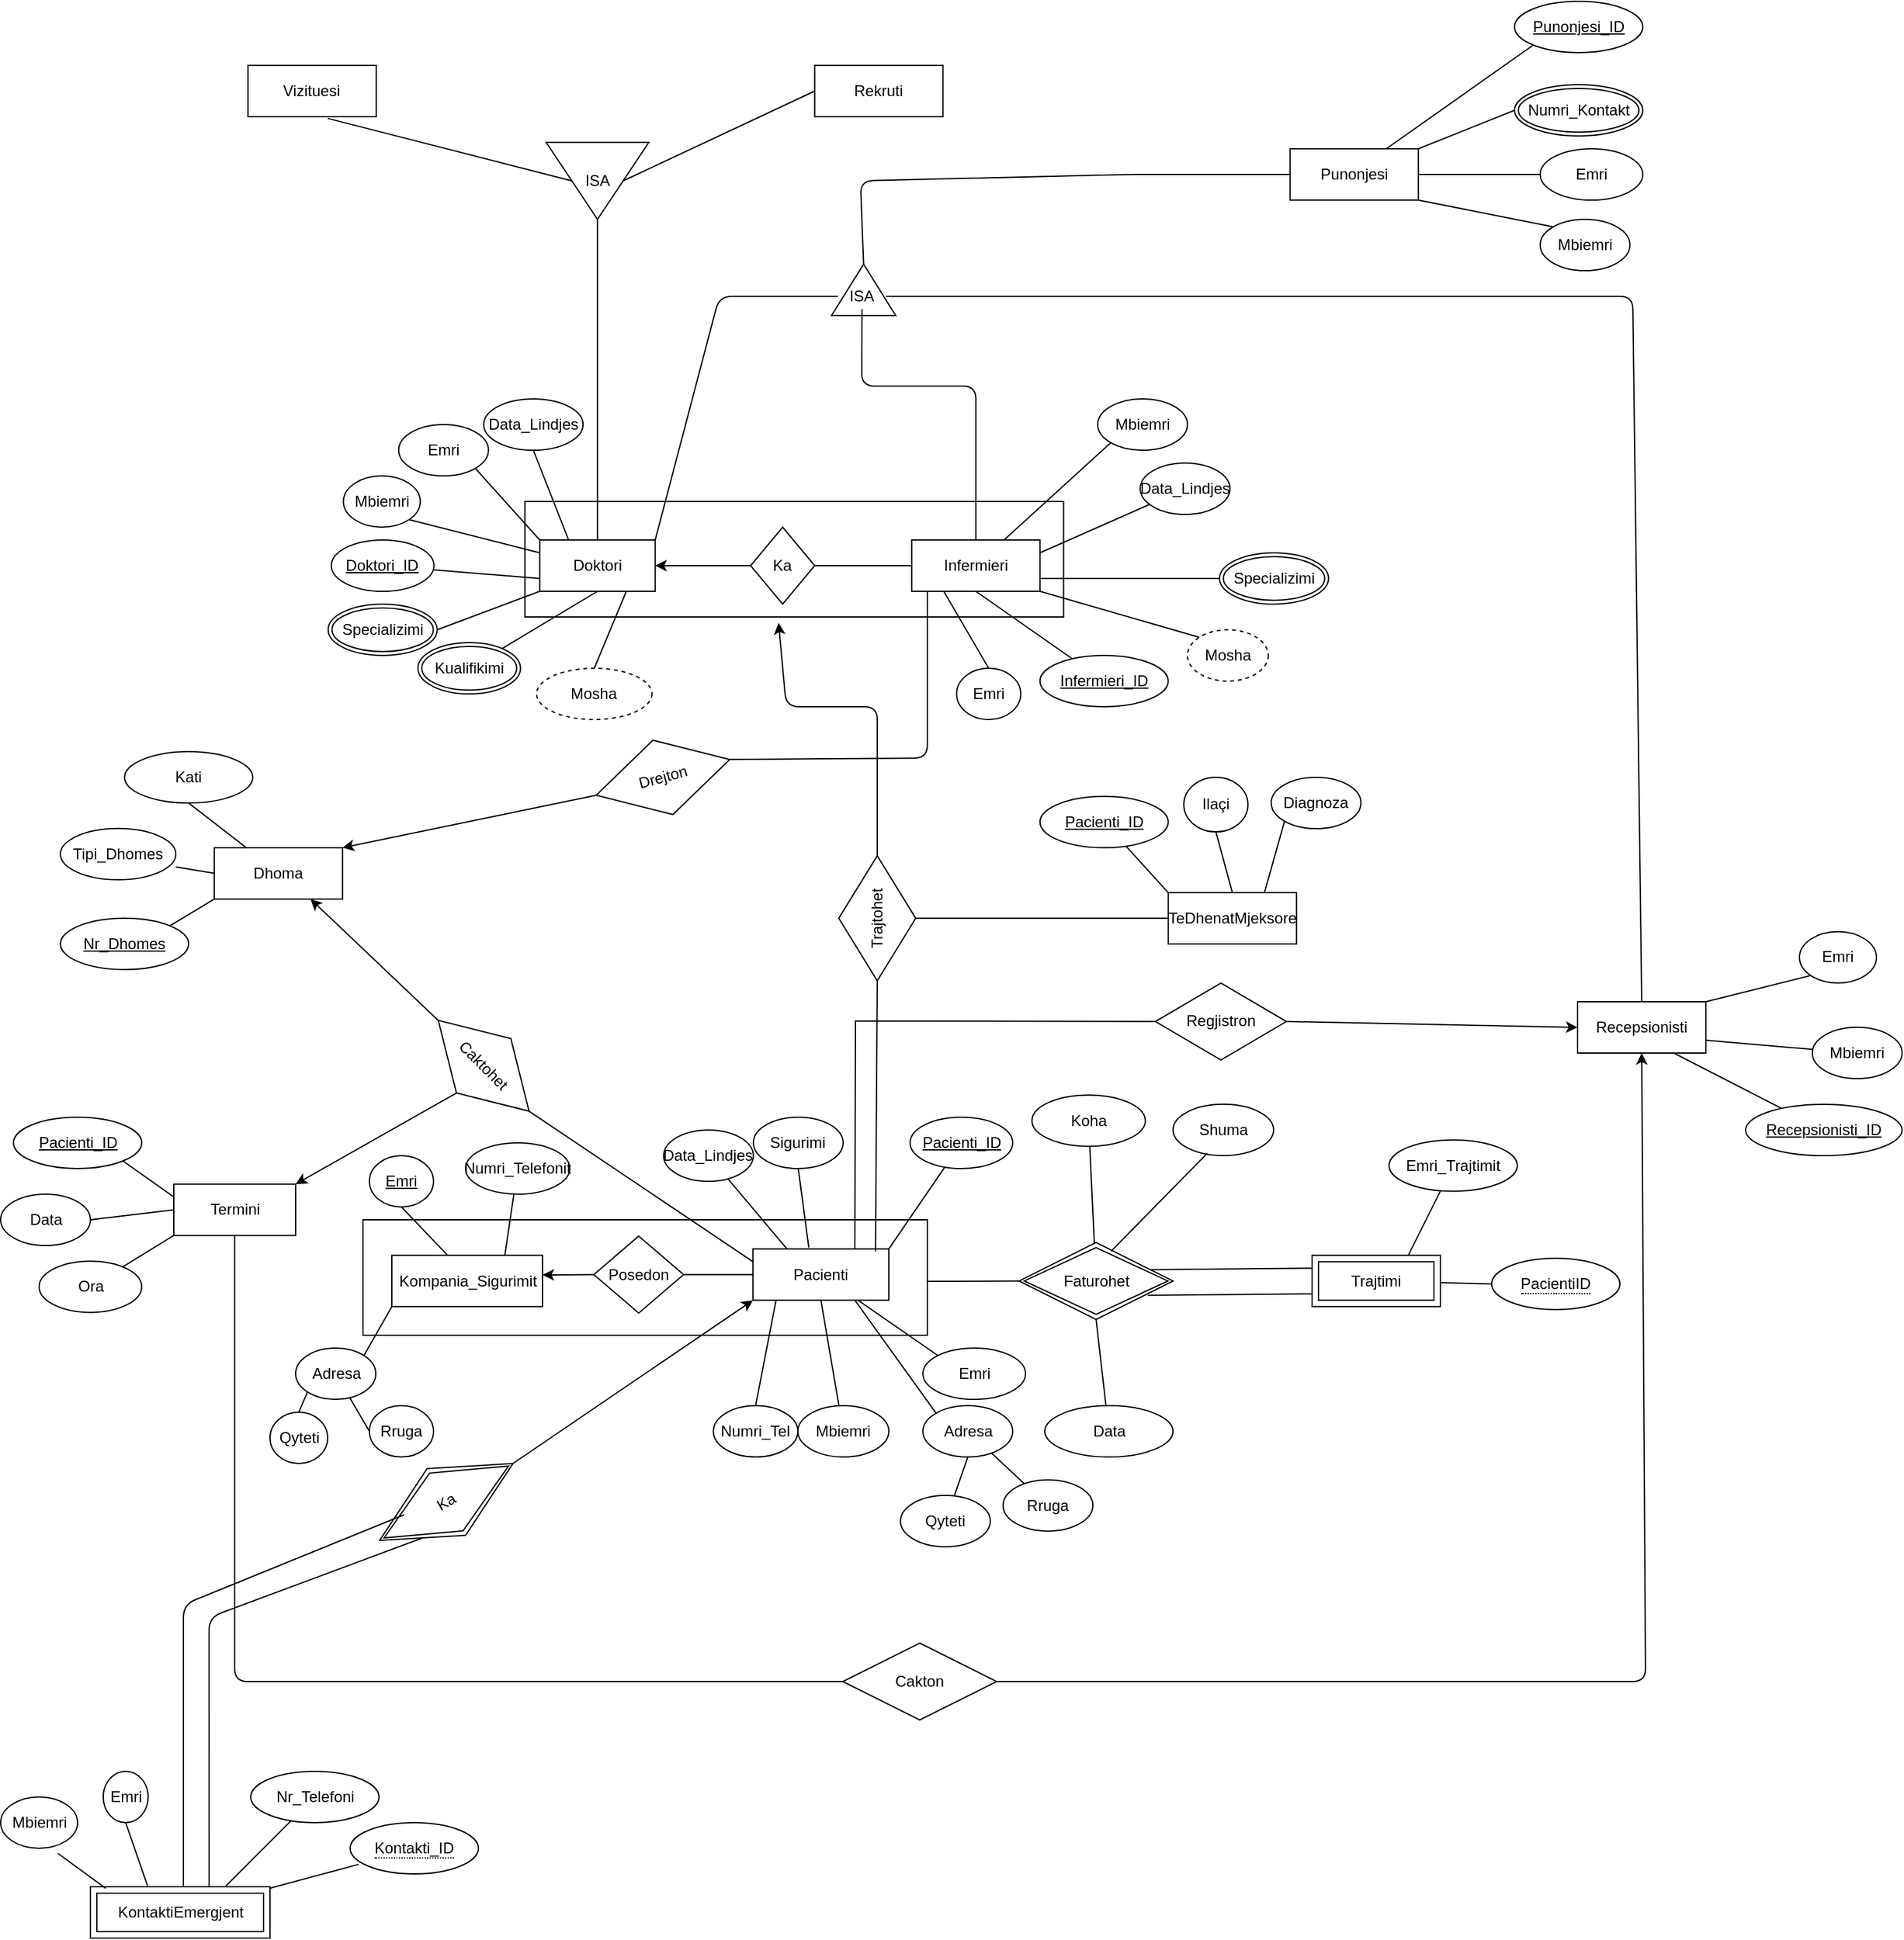 <mxfile version="14.0.1" type="device"><diagram id="C6vGKSh0XrjNadOSTt8g" name="Page-1"><mxGraphModel dx="1577" dy="2027" grid="1" gridSize="10" guides="1" tooltips="1" connect="1" arrows="1" fold="1" page="1" pageScale="1" pageWidth="850" pageHeight="1100" math="0" shadow="0"><root><mxCell id="0"/><mxCell id="1" parent="0"/><mxCell id="NtwcAOApnFyI-SVoBOCx-44" value="" style="rounded=0;whiteSpace=wrap;html=1;" vertex="1" parent="1"><mxGeometry x="426.25" y="-250" width="420" height="90" as="geometry"/></mxCell><mxCell id="NtwcAOApnFyI-SVoBOCx-42" value="" style="rounded=0;whiteSpace=wrap;html=1;" vertex="1" parent="1"><mxGeometry x="300" y="310" width="440" height="90" as="geometry"/></mxCell><mxCell id="ww7WEe5y4dWlVP2JIkjz-1" value="Pacienti" style="whiteSpace=wrap;html=1;align=center;" parent="1" vertex="1"><mxGeometry x="604.09" y="332.71" width="105.91" height="40" as="geometry"/></mxCell><mxCell id="ww7WEe5y4dWlVP2JIkjz-3" value="Emri" style="ellipse;whiteSpace=wrap;html=1;align=center;" parent="1" vertex="1"><mxGeometry x="736.59" y="410" width="80" height="40" as="geometry"/></mxCell><mxCell id="ww7WEe5y4dWlVP2JIkjz-4" value="Mbiemri" style="ellipse;whiteSpace=wrap;html=1;align=center;" parent="1" vertex="1"><mxGeometry x="639.09" y="454.93" width="70.91" height="40" as="geometry"/></mxCell><mxCell id="ww7WEe5y4dWlVP2JIkjz-6" value="Adresa" style="ellipse;whiteSpace=wrap;html=1;align=center;" parent="1" vertex="1"><mxGeometry x="736.59" y="454.93" width="70" height="40" as="geometry"/></mxCell><mxCell id="ww7WEe5y4dWlVP2JIkjz-7" value="Rruga" style="ellipse;whiteSpace=wrap;html=1;align=center;" parent="1" vertex="1"><mxGeometry x="799.09" y="512.71" width="70" height="40" as="geometry"/></mxCell><mxCell id="ww7WEe5y4dWlVP2JIkjz-8" value="Qyteti" style="ellipse;whiteSpace=wrap;html=1;align=center;" parent="1" vertex="1"><mxGeometry x="719.09" y="524.93" width="70" height="40" as="geometry"/></mxCell><mxCell id="ww7WEe5y4dWlVP2JIkjz-9" value="" style="endArrow=none;html=1;entryX=0;entryY=0;entryDx=0;entryDy=0;" parent="1" source="ww7WEe5y4dWlVP2JIkjz-1" target="ww7WEe5y4dWlVP2JIkjz-3" edge="1"><mxGeometry width="50" height="50" relative="1" as="geometry"><mxPoint x="604.09" y="342.71" as="sourcePoint"/><mxPoint x="644.09" y="472.71" as="targetPoint"/></mxGeometry></mxCell><mxCell id="ww7WEe5y4dWlVP2JIkjz-10" value="" style="endArrow=none;html=1;entryX=1;entryY=0;entryDx=0;entryDy=0;" parent="1" source="ww7WEe5y4dWlVP2JIkjz-17" target="ww7WEe5y4dWlVP2JIkjz-1" edge="1"><mxGeometry width="50" height="50" relative="1" as="geometry"><mxPoint x="554.677" y="306.356" as="sourcePoint"/><mxPoint x="544.09" y="362.71" as="targetPoint"/></mxGeometry></mxCell><mxCell id="ww7WEe5y4dWlVP2JIkjz-11" value="" style="endArrow=none;html=1;exitX=0.5;exitY=1;exitDx=0;exitDy=0;" parent="1" source="ww7WEe5y4dWlVP2JIkjz-1" target="ww7WEe5y4dWlVP2JIkjz-4" edge="1"><mxGeometry width="50" height="50" relative="1" as="geometry"><mxPoint x="660.09" y="372.71" as="sourcePoint"/><mxPoint x="714.09" y="302.71" as="targetPoint"/></mxGeometry></mxCell><mxCell id="ww7WEe5y4dWlVP2JIkjz-12" value="" style="endArrow=none;html=1;exitX=0.75;exitY=1;exitDx=0;exitDy=0;entryX=0;entryY=0;entryDx=0;entryDy=0;" parent="1" source="ww7WEe5y4dWlVP2JIkjz-1" target="ww7WEe5y4dWlVP2JIkjz-6" edge="1"><mxGeometry width="50" height="50" relative="1" as="geometry"><mxPoint x="734.09" y="392.71" as="sourcePoint"/><mxPoint x="784.09" y="342.71" as="targetPoint"/></mxGeometry></mxCell><mxCell id="ww7WEe5y4dWlVP2JIkjz-13" value="" style="endArrow=none;html=1;" parent="1" source="ww7WEe5y4dWlVP2JIkjz-6" target="ww7WEe5y4dWlVP2JIkjz-7" edge="1"><mxGeometry width="50" height="50" relative="1" as="geometry"><mxPoint x="809.09" y="301.999" as="sourcePoint"/><mxPoint x="809.09" y="251.999" as="targetPoint"/></mxGeometry></mxCell><mxCell id="ww7WEe5y4dWlVP2JIkjz-14" value="" style="endArrow=none;html=1;exitX=0.5;exitY=1;exitDx=0;exitDy=0;" parent="1" source="ww7WEe5y4dWlVP2JIkjz-6" target="ww7WEe5y4dWlVP2JIkjz-8" edge="1"><mxGeometry width="50" height="50" relative="1" as="geometry"><mxPoint x="814.09" y="452.71" as="sourcePoint"/><mxPoint x="864.09" y="402.71" as="targetPoint"/></mxGeometry></mxCell><mxCell id="ww7WEe5y4dWlVP2JIkjz-15" value="Numri_Tel" style="ellipse;whiteSpace=wrap;html=1;align=center;" parent="1" vertex="1"><mxGeometry x="573.18" y="454.93" width="65.91" height="40" as="geometry"/></mxCell><mxCell id="ww7WEe5y4dWlVP2JIkjz-16" value="" style="endArrow=none;html=1;exitX=0.5;exitY=0;exitDx=0;exitDy=0;" parent="1" source="ww7WEe5y4dWlVP2JIkjz-15" edge="1"><mxGeometry width="50" height="50" relative="1" as="geometry"><mxPoint x="494.09" y="452.71" as="sourcePoint"/><mxPoint x="622" y="373" as="targetPoint"/></mxGeometry></mxCell><mxCell id="ww7WEe5y4dWlVP2JIkjz-17" value="Pacienti_ID" style="ellipse;whiteSpace=wrap;html=1;align=center;fontStyle=4;" parent="1" vertex="1"><mxGeometry x="726.59" y="230" width="80" height="40" as="geometry"/></mxCell><mxCell id="ww7WEe5y4dWlVP2JIkjz-20" value="Sigurimi" style="ellipse;whiteSpace=wrap;html=1;align=center;" parent="1" vertex="1"><mxGeometry x="604.38" y="230.0" width="70" height="40" as="geometry"/></mxCell><mxCell id="ww7WEe5y4dWlVP2JIkjz-21" value="Data_Lindjes" style="ellipse;whiteSpace=wrap;html=1;align=center;" parent="1" vertex="1"><mxGeometry x="534.38" y="240" width="70" height="40" as="geometry"/></mxCell><mxCell id="ww7WEe5y4dWlVP2JIkjz-22" value="" style="endArrow=none;html=1;entryX=0.25;entryY=0;entryDx=0;entryDy=0;" parent="1" source="ww7WEe5y4dWlVP2JIkjz-21" edge="1" target="ww7WEe5y4dWlVP2JIkjz-1"><mxGeometry width="50" height="50" relative="1" as="geometry"><mxPoint x="564.09" y="422.71" as="sourcePoint"/><mxPoint x="604.09" y="372.71" as="targetPoint"/></mxGeometry></mxCell><mxCell id="ww7WEe5y4dWlVP2JIkjz-23" value="" style="endArrow=none;html=1;entryX=0.411;entryY=-0.025;entryDx=0;entryDy=0;exitX=0.5;exitY=1;exitDx=0;exitDy=0;entryPerimeter=0;" parent="1" source="ww7WEe5y4dWlVP2JIkjz-20" target="ww7WEe5y4dWlVP2JIkjz-1" edge="1"><mxGeometry width="50" height="50" relative="1" as="geometry"><mxPoint x="364.09" y="312.71" as="sourcePoint"/><mxPoint x="414.09" y="262.71" as="targetPoint"/></mxGeometry></mxCell><mxCell id="ww7WEe5y4dWlVP2JIkjz-24" value="Doktori" style="whiteSpace=wrap;html=1;align=center;" parent="1" vertex="1"><mxGeometry x="437.84" y="-220" width="90" height="40" as="geometry"/></mxCell><mxCell id="ww7WEe5y4dWlVP2JIkjz-25" value="Emri" style="ellipse;whiteSpace=wrap;html=1;align=center;" parent="1" vertex="1"><mxGeometry x="327.84" y="-310" width="70" height="40" as="geometry"/></mxCell><mxCell id="ww7WEe5y4dWlVP2JIkjz-27" value="Doktori_ID" style="ellipse;whiteSpace=wrap;html=1;align=center;fontStyle=4;" parent="1" vertex="1"><mxGeometry x="275.34" y="-220" width="80" height="40" as="geometry"/></mxCell><mxCell id="ww7WEe5y4dWlVP2JIkjz-28" value="Mbiemri" style="ellipse;whiteSpace=wrap;html=1;align=center;" parent="1" vertex="1"><mxGeometry x="284.72" y="-270" width="60" height="40" as="geometry"/></mxCell><mxCell id="ww7WEe5y4dWlVP2JIkjz-31" value="" style="endArrow=none;html=1;exitX=0;exitY=0.75;exitDx=0;exitDy=0;" parent="1" source="ww7WEe5y4dWlVP2JIkjz-24" target="ww7WEe5y4dWlVP2JIkjz-27" edge="1"><mxGeometry width="50" height="50" relative="1" as="geometry"><mxPoint x="287.84" y="-220" as="sourcePoint"/><mxPoint x="337.84" y="-270" as="targetPoint"/></mxGeometry></mxCell><mxCell id="ww7WEe5y4dWlVP2JIkjz-32" value="" style="endArrow=none;html=1;exitX=0;exitY=0;exitDx=0;exitDy=0;entryX=1;entryY=1;entryDx=0;entryDy=0;" parent="1" source="ww7WEe5y4dWlVP2JIkjz-24" target="ww7WEe5y4dWlVP2JIkjz-25" edge="1"><mxGeometry width="50" height="50" relative="1" as="geometry"><mxPoint x="237.84" y="-190" as="sourcePoint"/><mxPoint x="427.84" y="-310" as="targetPoint"/></mxGeometry></mxCell><mxCell id="ww7WEe5y4dWlVP2JIkjz-33" value="" style="endArrow=none;html=1;exitX=1;exitY=1;exitDx=0;exitDy=0;entryX=0;entryY=0.25;entryDx=0;entryDy=0;" parent="1" source="ww7WEe5y4dWlVP2JIkjz-28" target="ww7WEe5y4dWlVP2JIkjz-24" edge="1"><mxGeometry width="50" height="50" relative="1" as="geometry"><mxPoint x="467.84" y="-120" as="sourcePoint"/><mxPoint x="447.84" y="-210" as="targetPoint"/></mxGeometry></mxCell><mxCell id="ww7WEe5y4dWlVP2JIkjz-34" value="" style="endArrow=none;html=1;exitX=0.75;exitY=1;exitDx=0;exitDy=0;entryX=0.5;entryY=0;entryDx=0;entryDy=0;" parent="1" source="ww7WEe5y4dWlVP2JIkjz-24" target="ww7WEe5y4dWlVP2JIkjz-64" edge="1"><mxGeometry width="50" height="50" relative="1" as="geometry"><mxPoint x="527.84" y="-190" as="sourcePoint"/><mxPoint x="557.84" y="-220" as="targetPoint"/></mxGeometry></mxCell><mxCell id="ww7WEe5y4dWlVP2JIkjz-52" value="Trajtimi" style="shape=ext;margin=3;double=1;whiteSpace=wrap;html=1;align=center;" parent="1" vertex="1"><mxGeometry x="1040" y="337.71" width="100" height="40" as="geometry"/></mxCell><mxCell id="ww7WEe5y4dWlVP2JIkjz-56" value="Emri_Trajtimit" style="ellipse;whiteSpace=wrap;html=1;align=center;" parent="1" vertex="1"><mxGeometry x="1100" y="247.71" width="100" height="40" as="geometry"/></mxCell><mxCell id="ww7WEe5y4dWlVP2JIkjz-57" value="" style="endArrow=none;html=1;rounded=0;exitX=0.75;exitY=0;exitDx=0;exitDy=0;" parent="1" source="ww7WEe5y4dWlVP2JIkjz-52" target="ww7WEe5y4dWlVP2JIkjz-56" edge="1"><mxGeometry relative="1" as="geometry"><mxPoint x="961.81" y="332.22" as="sourcePoint"/><mxPoint x="1121.81" y="332.22" as="targetPoint"/></mxGeometry></mxCell><mxCell id="ww7WEe5y4dWlVP2JIkjz-58" value="Specializimi" style="ellipse;shape=doubleEllipse;margin=3;whiteSpace=wrap;html=1;align=center;" parent="1" vertex="1"><mxGeometry x="272.84" y="-170" width="85" height="40" as="geometry"/></mxCell><mxCell id="ww7WEe5y4dWlVP2JIkjz-59" value="Kualifikimi" style="ellipse;shape=doubleEllipse;margin=3;whiteSpace=wrap;html=1;align=center;" parent="1" vertex="1"><mxGeometry x="342.84" y="-140" width="80" height="40" as="geometry"/></mxCell><mxCell id="ww7WEe5y4dWlVP2JIkjz-60" value="" style="endArrow=none;html=1;entryX=0;entryY=1;entryDx=0;entryDy=0;exitX=1;exitY=0.5;exitDx=0;exitDy=0;" parent="1" source="ww7WEe5y4dWlVP2JIkjz-58" target="ww7WEe5y4dWlVP2JIkjz-24" edge="1"><mxGeometry width="50" height="50" relative="1" as="geometry"><mxPoint x="337.84" y="-186" as="sourcePoint"/><mxPoint x="447.84" y="-190" as="targetPoint"/></mxGeometry></mxCell><mxCell id="ww7WEe5y4dWlVP2JIkjz-62" value="" style="endArrow=none;html=1;entryX=0.5;entryY=1;entryDx=0;entryDy=0;" parent="1" source="ww7WEe5y4dWlVP2JIkjz-59" target="ww7WEe5y4dWlVP2JIkjz-24" edge="1"><mxGeometry width="50" height="50" relative="1" as="geometry"><mxPoint x="545.34" y="180" as="sourcePoint"/><mxPoint x="595.34" y="130" as="targetPoint"/></mxGeometry></mxCell><mxCell id="ww7WEe5y4dWlVP2JIkjz-63" value="Termini" style="whiteSpace=wrap;html=1;align=center;" parent="1" vertex="1"><mxGeometry x="152.5" y="282.22" width="95" height="40" as="geometry"/></mxCell><mxCell id="ww7WEe5y4dWlVP2JIkjz-64" value="Mosha" style="ellipse;whiteSpace=wrap;html=1;align=center;dashed=1;" parent="1" vertex="1"><mxGeometry x="435.34" y="-120" width="90" height="40" as="geometry"/></mxCell><mxCell id="ww7WEe5y4dWlVP2JIkjz-65" value="Data_Lindjes" style="ellipse;whiteSpace=wrap;html=1;align=center;" parent="1" vertex="1"><mxGeometry x="394.09" y="-330" width="77.5" height="40" as="geometry"/></mxCell><mxCell id="ww7WEe5y4dWlVP2JIkjz-66" value="" style="endArrow=none;html=1;entryX=0.5;entryY=1;entryDx=0;entryDy=0;exitX=0.25;exitY=0;exitDx=0;exitDy=0;" parent="1" source="ww7WEe5y4dWlVP2JIkjz-24" target="ww7WEe5y4dWlVP2JIkjz-65" edge="1"><mxGeometry width="50" height="50" relative="1" as="geometry"><mxPoint x="357.84" y="-30" as="sourcePoint"/><mxPoint x="407.84" y="-80" as="targetPoint"/></mxGeometry></mxCell><mxCell id="ww7WEe5y4dWlVP2JIkjz-70" value="Data" style="ellipse;whiteSpace=wrap;html=1;align=center;" parent="1" vertex="1"><mxGeometry x="17.5" y="290" width="70" height="40" as="geometry"/></mxCell><mxCell id="ww7WEe5y4dWlVP2JIkjz-71" value="Ora" style="ellipse;whiteSpace=wrap;html=1;align=center;" parent="1" vertex="1"><mxGeometry x="47.5" y="342.22" width="80" height="40" as="geometry"/></mxCell><mxCell id="ww7WEe5y4dWlVP2JIkjz-73" value="" style="endArrow=none;html=1;exitX=0;exitY=1;exitDx=0;exitDy=0;" parent="1" source="ww7WEe5y4dWlVP2JIkjz-63" target="ww7WEe5y4dWlVP2JIkjz-71" edge="1"><mxGeometry width="50" height="50" relative="1" as="geometry"><mxPoint x="147.5" y="317.22" as="sourcePoint"/><mxPoint x="572.5" y="422.22" as="targetPoint"/></mxGeometry></mxCell><mxCell id="ww7WEe5y4dWlVP2JIkjz-76" value="" style="endArrow=none;html=1;entryX=1;entryY=0.5;entryDx=0;entryDy=0;exitX=0;exitY=0.5;exitDx=0;exitDy=0;" parent="1" source="ww7WEe5y4dWlVP2JIkjz-63" target="ww7WEe5y4dWlVP2JIkjz-70" edge="1"><mxGeometry width="50" height="50" relative="1" as="geometry"><mxPoint x="162.5" y="322.22" as="sourcePoint"/><mxPoint x="572.5" y="422.22" as="targetPoint"/></mxGeometry></mxCell><mxCell id="ww7WEe5y4dWlVP2JIkjz-78" value="Kompania_Sigurimit" style="whiteSpace=wrap;html=1;align=center;" parent="1" vertex="1"><mxGeometry x="322.5" y="337.71" width="117.5" height="40" as="geometry"/></mxCell><mxCell id="ww7WEe5y4dWlVP2JIkjz-80" value="Adresa" style="ellipse;whiteSpace=wrap;html=1;align=center;direction=south;" parent="1" vertex="1"><mxGeometry x="247.5" y="410" width="62.5" height="40" as="geometry"/></mxCell><mxCell id="ww7WEe5y4dWlVP2JIkjz-81" value="Numri_Telefonit" style="ellipse;whiteSpace=wrap;html=1;align=center;" parent="1" vertex="1"><mxGeometry x="380" y="250" width="81.25" height="40" as="geometry"/></mxCell><mxCell id="ww7WEe5y4dWlVP2JIkjz-82" value="Emri" style="ellipse;whiteSpace=wrap;html=1;align=center;fontStyle=4;" parent="1" vertex="1"><mxGeometry x="305" y="260" width="50" height="40" as="geometry"/></mxCell><mxCell id="ww7WEe5y4dWlVP2JIkjz-83" value="Rruga" style="ellipse;whiteSpace=wrap;html=1;align=center;" parent="1" vertex="1"><mxGeometry x="305" y="454.93" width="50" height="40" as="geometry"/></mxCell><mxCell id="ww7WEe5y4dWlVP2JIkjz-85" value="" style="endArrow=none;html=1;entryX=0.75;entryY=0;entryDx=0;entryDy=0;" parent="1" source="ww7WEe5y4dWlVP2JIkjz-81" target="ww7WEe5y4dWlVP2JIkjz-78" edge="1"><mxGeometry width="50" height="50" relative="1" as="geometry"><mxPoint x="380" y="-110" as="sourcePoint"/><mxPoint x="430" y="-160" as="targetPoint"/></mxGeometry></mxCell><mxCell id="ww7WEe5y4dWlVP2JIkjz-86" value="" style="endArrow=none;html=1;entryX=0;entryY=0.5;entryDx=0;entryDy=0;" parent="1" source="ww7WEe5y4dWlVP2JIkjz-80" target="ww7WEe5y4dWlVP2JIkjz-83" edge="1"><mxGeometry width="50" height="50" relative="1" as="geometry"><mxPoint x="413.75" y="445.08" as="sourcePoint"/><mxPoint x="463.75" y="395.08" as="targetPoint"/></mxGeometry></mxCell><mxCell id="ww7WEe5y4dWlVP2JIkjz-87" value="Qyteti" style="ellipse;whiteSpace=wrap;html=1;align=center;" parent="1" vertex="1"><mxGeometry x="227.5" y="460" width="45" height="40" as="geometry"/></mxCell><mxCell id="ww7WEe5y4dWlVP2JIkjz-88" value="" style="endArrow=none;html=1;exitX=0.5;exitY=0;exitDx=0;exitDy=0;entryX=1;entryY=1;entryDx=0;entryDy=0;" parent="1" source="ww7WEe5y4dWlVP2JIkjz-87" edge="1" target="ww7WEe5y4dWlVP2JIkjz-80"><mxGeometry width="50" height="50" relative="1" as="geometry"><mxPoint x="413.75" y="445.08" as="sourcePoint"/><mxPoint x="263.75" y="285.08" as="targetPoint"/></mxGeometry></mxCell><mxCell id="ww7WEe5y4dWlVP2JIkjz-89" value="" style="endArrow=none;html=1;exitX=0.37;exitY=0;exitDx=0;exitDy=0;exitPerimeter=0;entryX=0.5;entryY=1;entryDx=0;entryDy=0;" parent="1" source="ww7WEe5y4dWlVP2JIkjz-78" target="ww7WEe5y4dWlVP2JIkjz-82" edge="1"><mxGeometry width="50" height="50" relative="1" as="geometry"><mxPoint x="660" as="sourcePoint"/><mxPoint x="710" y="-50" as="targetPoint"/></mxGeometry></mxCell><mxCell id="ww7WEe5y4dWlVP2JIkjz-90" value="" style="endArrow=none;html=1;exitX=0;exitY=1;exitDx=0;exitDy=0;entryX=0;entryY=0;entryDx=0;entryDy=0;" parent="1" source="ww7WEe5y4dWlVP2JIkjz-78" target="ww7WEe5y4dWlVP2JIkjz-80" edge="1"><mxGeometry width="50" height="50" relative="1" as="geometry"><mxPoint x="660" as="sourcePoint"/><mxPoint x="710" y="-50" as="targetPoint"/><Array as="points"/></mxGeometry></mxCell><mxCell id="ww7WEe5y4dWlVP2JIkjz-92" value="KontaktiEmergjent" style="shape=ext;margin=3;double=1;whiteSpace=wrap;html=1;align=center;" parent="1" vertex="1"><mxGeometry x="87.5" y="830" width="140" height="40" as="geometry"/></mxCell><mxCell id="ww7WEe5y4dWlVP2JIkjz-93" value="Punonjesi" style="whiteSpace=wrap;html=1;align=center;" parent="1" vertex="1"><mxGeometry x="1022.84" y="-525" width="100" height="40" as="geometry"/></mxCell><mxCell id="ww7WEe5y4dWlVP2JIkjz-94" value="" style="triangle;whiteSpace=wrap;html=1;rotation=-90;" parent="1" vertex="1"><mxGeometry x="670.34" y="-440" width="40" height="50" as="geometry"/></mxCell><mxCell id="ww7WEe5y4dWlVP2JIkjz-95" value="Infermieri" style="whiteSpace=wrap;html=1;align=center;" parent="1" vertex="1"><mxGeometry x="727.84" y="-220" width="100" height="40" as="geometry"/></mxCell><mxCell id="ww7WEe5y4dWlVP2JIkjz-96" value="" style="endArrow=none;html=1;entryX=0;entryY=0.5;entryDx=0;entryDy=0;exitX=1;exitY=0.5;exitDx=0;exitDy=0;" parent="1" source="ww7WEe5y4dWlVP2JIkjz-94" target="ww7WEe5y4dWlVP2JIkjz-93" edge="1"><mxGeometry width="50" height="50" relative="1" as="geometry"><mxPoint x="962.84" y="-460" as="sourcePoint"/><mxPoint x="1012.84" y="-510" as="targetPoint"/><Array as="points"><mxPoint x="687.84" y="-500"/><mxPoint x="897.84" y="-505"/></Array></mxGeometry></mxCell><mxCell id="ww7WEe5y4dWlVP2JIkjz-99" value="Punonjesi_ID" style="ellipse;whiteSpace=wrap;html=1;align=center;fontStyle=4;" parent="1" vertex="1"><mxGeometry x="1197.84" y="-640" width="100" height="40" as="geometry"/></mxCell><mxCell id="ww7WEe5y4dWlVP2JIkjz-101" value="Emri" style="ellipse;whiteSpace=wrap;html=1;align=center;" parent="1" vertex="1"><mxGeometry x="1217.84" y="-525" width="80" height="40" as="geometry"/></mxCell><mxCell id="ww7WEe5y4dWlVP2JIkjz-102" value="Mbiemri" style="ellipse;whiteSpace=wrap;html=1;align=center;" parent="1" vertex="1"><mxGeometry x="1217.84" y="-470" width="70" height="40" as="geometry"/></mxCell><mxCell id="ww7WEe5y4dWlVP2JIkjz-103" value="Recepsionisti" style="whiteSpace=wrap;html=1;align=center;" parent="1" vertex="1"><mxGeometry x="1247" y="140" width="100" height="40" as="geometry"/></mxCell><mxCell id="ww7WEe5y4dWlVP2JIkjz-105" value="Numri_Kontakt" style="ellipse;shape=doubleEllipse;margin=3;whiteSpace=wrap;html=1;align=center;" parent="1" vertex="1"><mxGeometry x="1197.84" y="-575" width="100" height="40" as="geometry"/></mxCell><mxCell id="ww7WEe5y4dWlVP2JIkjz-106" value="" style="endArrow=none;html=1;entryX=1;entryY=0;entryDx=0;entryDy=0;exitX=0;exitY=0.5;exitDx=0;exitDy=0;" parent="1" source="ww7WEe5y4dWlVP2JIkjz-105" target="ww7WEe5y4dWlVP2JIkjz-93" edge="1"><mxGeometry width="50" height="50" relative="1" as="geometry"><mxPoint x="1022.84" y="-510" as="sourcePoint"/><mxPoint x="1072.84" y="-560" as="targetPoint"/></mxGeometry></mxCell><mxCell id="ww7WEe5y4dWlVP2JIkjz-107" value="" style="endArrow=none;html=1;entryX=1;entryY=0.5;entryDx=0;entryDy=0;" parent="1" source="ww7WEe5y4dWlVP2JIkjz-101" target="ww7WEe5y4dWlVP2JIkjz-93" edge="1"><mxGeometry width="50" height="50" relative="1" as="geometry"><mxPoint x="402.84" y="-350" as="sourcePoint"/><mxPoint x="452.84" y="-400" as="targetPoint"/></mxGeometry></mxCell><mxCell id="ww7WEe5y4dWlVP2JIkjz-108" value="" style="endArrow=none;html=1;entryX=1;entryY=1;entryDx=0;entryDy=0;exitX=0;exitY=0;exitDx=0;exitDy=0;" parent="1" source="ww7WEe5y4dWlVP2JIkjz-102" target="ww7WEe5y4dWlVP2JIkjz-93" edge="1"><mxGeometry width="50" height="50" relative="1" as="geometry"><mxPoint x="412.84" y="-350" as="sourcePoint"/><mxPoint x="462.84" y="-400" as="targetPoint"/></mxGeometry></mxCell><mxCell id="ww7WEe5y4dWlVP2JIkjz-109" value="" style="endArrow=none;html=1;entryX=0.75;entryY=0;entryDx=0;entryDy=0;exitX=0;exitY=1;exitDx=0;exitDy=0;" parent="1" source="ww7WEe5y4dWlVP2JIkjz-99" target="ww7WEe5y4dWlVP2JIkjz-93" edge="1"><mxGeometry width="50" height="50" relative="1" as="geometry"><mxPoint x="412.84" y="-350" as="sourcePoint"/><mxPoint x="462.84" y="-400" as="targetPoint"/></mxGeometry></mxCell><mxCell id="ww7WEe5y4dWlVP2JIkjz-111" value="Dhoma" style="whiteSpace=wrap;html=1;align=center;" parent="1" vertex="1"><mxGeometry x="184.09" y="19.93" width="100" height="40" as="geometry"/></mxCell><mxCell id="ww7WEe5y4dWlVP2JIkjz-112" value="Tipi_Dhomes" style="ellipse;whiteSpace=wrap;html=1;align=center;" parent="1" vertex="1"><mxGeometry x="64.09" y="4.93" width="90" height="40" as="geometry"/></mxCell><mxCell id="ww7WEe5y4dWlVP2JIkjz-113" value="Nr_Dhomes" style="ellipse;whiteSpace=wrap;html=1;align=center;fontStyle=4;" parent="1" vertex="1"><mxGeometry x="64.09" y="74.93" width="100" height="40" as="geometry"/></mxCell><mxCell id="ww7WEe5y4dWlVP2JIkjz-114" value="" style="endArrow=none;html=1;entryX=0;entryY=0.5;entryDx=0;entryDy=0;" parent="1" target="ww7WEe5y4dWlVP2JIkjz-111" edge="1"><mxGeometry width="50" height="50" relative="1" as="geometry"><mxPoint x="154.09" y="34.93" as="sourcePoint"/><mxPoint x="184.09" y="25.06" as="targetPoint"/></mxGeometry></mxCell><mxCell id="ww7WEe5y4dWlVP2JIkjz-115" value="" style="endArrow=none;html=1;exitX=0;exitY=1;exitDx=0;exitDy=0;entryX=1;entryY=0;entryDx=0;entryDy=0;" parent="1" source="ww7WEe5y4dWlVP2JIkjz-111" target="ww7WEe5y4dWlVP2JIkjz-113" edge="1"><mxGeometry width="50" height="50" relative="1" as="geometry"><mxPoint x="604.09" y="234.93" as="sourcePoint"/><mxPoint x="654.09" y="184.93" as="targetPoint"/></mxGeometry></mxCell><mxCell id="ww7WEe5y4dWlVP2JIkjz-116" value="TeDhenatMjeksore" style="whiteSpace=wrap;html=1;align=center;" parent="1" vertex="1"><mxGeometry x="927.84" y="54.93" width="100" height="40" as="geometry"/></mxCell><mxCell id="ww7WEe5y4dWlVP2JIkjz-117" value="Kati" style="ellipse;whiteSpace=wrap;html=1;align=center;" parent="1" vertex="1"><mxGeometry x="114.09" y="-54.94" width="100" height="40" as="geometry"/></mxCell><mxCell id="ww7WEe5y4dWlVP2JIkjz-118" value="" style="endArrow=none;html=1;exitX=0.25;exitY=0;exitDx=0;exitDy=0;entryX=0.5;entryY=1;entryDx=0;entryDy=0;" parent="1" source="ww7WEe5y4dWlVP2JIkjz-111" target="ww7WEe5y4dWlVP2JIkjz-117" edge="1"><mxGeometry width="50" height="50" relative="1" as="geometry"><mxPoint x="654.09" y="15.06" as="sourcePoint"/><mxPoint x="278.413" y="-15.069" as="targetPoint"/></mxGeometry></mxCell><mxCell id="ww7WEe5y4dWlVP2JIkjz-119" value="Diagnoza" style="ellipse;whiteSpace=wrap;html=1;align=center;" parent="1" vertex="1"><mxGeometry x="1008.12" y="-35" width="70" height="40" as="geometry"/></mxCell><mxCell id="lKjcghju_XKqIUQH38bV-1" value="Ilaçi" style="ellipse;whiteSpace=wrap;html=1;align=center;" parent="1" vertex="1"><mxGeometry x="940" y="-35" width="50" height="42.56" as="geometry"/></mxCell><mxCell id="lKjcghju_XKqIUQH38bV-4" value="" style="endArrow=none;html=1;entryX=0;entryY=0.5;entryDx=0;entryDy=0;exitX=0.5;exitY=1;exitDx=0;exitDy=0;" parent="1" source="mm0b9uH9tSTQVIOmKZ5z-71" target="ww7WEe5y4dWlVP2JIkjz-116" edge="1"><mxGeometry width="50" height="50" relative="1" as="geometry"><mxPoint x="894.753" y="-128.094" as="sourcePoint"/><mxPoint x="809.14" y="12.56" as="targetPoint"/></mxGeometry></mxCell><mxCell id="mm0b9uH9tSTQVIOmKZ5z-1" value="Recepsionisti_ID" style="ellipse;whiteSpace=wrap;html=1;align=center;fontStyle=4;" parent="1" vertex="1"><mxGeometry x="1378" y="220" width="122" height="40" as="geometry"/></mxCell><mxCell id="mm0b9uH9tSTQVIOmKZ5z-2" value="Emri" style="ellipse;whiteSpace=wrap;html=1;align=center;" parent="1" vertex="1"><mxGeometry x="1420" y="85.41" width="60" height="40" as="geometry"/></mxCell><mxCell id="mm0b9uH9tSTQVIOmKZ5z-3" value="Mbiemri" style="ellipse;whiteSpace=wrap;html=1;align=center;" parent="1" vertex="1"><mxGeometry x="1430" y="159.93" width="70" height="40" as="geometry"/></mxCell><mxCell id="mm0b9uH9tSTQVIOmKZ5z-6" value="Data_Lindjes" style="ellipse;whiteSpace=wrap;html=1;align=center;" parent="1" vertex="1"><mxGeometry x="905.97" y="-280" width="70" height="40" as="geometry"/></mxCell><mxCell id="mm0b9uH9tSTQVIOmKZ5z-7" value="Emri" style="ellipse;whiteSpace=wrap;html=1;align=center;" parent="1" vertex="1"><mxGeometry x="762.84" y="-120" width="50" height="40" as="geometry"/></mxCell><mxCell id="mm0b9uH9tSTQVIOmKZ5z-8" value="Mbiemri" style="ellipse;whiteSpace=wrap;html=1;align=center;" parent="1" vertex="1"><mxGeometry x="872.84" y="-330" width="70" height="40" as="geometry"/></mxCell><mxCell id="mm0b9uH9tSTQVIOmKZ5z-9" value="Specializimi" style="ellipse;shape=doubleEllipse;margin=3;whiteSpace=wrap;html=1;align=center;" parent="1" vertex="1"><mxGeometry x="967.84" y="-210" width="85" height="40" as="geometry"/></mxCell><mxCell id="mm0b9uH9tSTQVIOmKZ5z-10" value="Infermieri_ID" style="ellipse;whiteSpace=wrap;html=1;align=center;fontStyle=4;" parent="1" vertex="1"><mxGeometry x="827.84" y="-130" width="100" height="40" as="geometry"/></mxCell><mxCell id="mm0b9uH9tSTQVIOmKZ5z-11" value="" style="endArrow=none;html=1;entryX=0.75;entryY=1;entryDx=0;entryDy=0;" parent="1" source="mm0b9uH9tSTQVIOmKZ5z-1" target="ww7WEe5y4dWlVP2JIkjz-103" edge="1"><mxGeometry width="50" height="50" relative="1" as="geometry"><mxPoint x="1196.5" y="236" as="sourcePoint"/><mxPoint x="979.5" y="280" as="targetPoint"/></mxGeometry></mxCell><mxCell id="mm0b9uH9tSTQVIOmKZ5z-12" value="" style="endArrow=none;html=1;entryX=1;entryY=0.75;entryDx=0;entryDy=0;" parent="1" source="mm0b9uH9tSTQVIOmKZ5z-3" target="ww7WEe5y4dWlVP2JIkjz-103" edge="1"><mxGeometry width="50" height="50" relative="1" as="geometry"><mxPoint x="1059.5" y="300" as="sourcePoint"/><mxPoint x="1109.5" y="250" as="targetPoint"/></mxGeometry></mxCell><mxCell id="mm0b9uH9tSTQVIOmKZ5z-13" value="" style="endArrow=none;html=1;entryX=1;entryY=0;entryDx=0;entryDy=0;exitX=0;exitY=1;exitDx=0;exitDy=0;" parent="1" source="mm0b9uH9tSTQVIOmKZ5z-2" target="ww7WEe5y4dWlVP2JIkjz-103" edge="1"><mxGeometry width="50" height="50" relative="1" as="geometry"><mxPoint x="1420" y="190" as="sourcePoint"/><mxPoint x="1109.5" y="250" as="targetPoint"/></mxGeometry></mxCell><mxCell id="mm0b9uH9tSTQVIOmKZ5z-15" value="" style="endArrow=none;html=1;entryX=0.5;entryY=0;entryDx=0;entryDy=0;exitX=0.25;exitY=1;exitDx=0;exitDy=0;" parent="1" source="ww7WEe5y4dWlVP2JIkjz-95" target="mm0b9uH9tSTQVIOmKZ5z-7" edge="1"><mxGeometry width="50" height="50" relative="1" as="geometry"><mxPoint x="457.84" y="-280" as="sourcePoint"/><mxPoint x="507.84" y="-330" as="targetPoint"/></mxGeometry></mxCell><mxCell id="mm0b9uH9tSTQVIOmKZ5z-16" value="" style="endArrow=none;html=1;exitX=1;exitY=0.75;exitDx=0;exitDy=0;entryX=0;entryY=0.5;entryDx=0;entryDy=0;" parent="1" source="ww7WEe5y4dWlVP2JIkjz-95" target="mm0b9uH9tSTQVIOmKZ5z-9" edge="1"><mxGeometry width="50" height="50" relative="1" as="geometry"><mxPoint x="457.84" y="-280" as="sourcePoint"/><mxPoint x="758.84" y="-110" as="targetPoint"/></mxGeometry></mxCell><mxCell id="mm0b9uH9tSTQVIOmKZ5z-17" value="" style="endArrow=none;html=1;entryX=0;entryY=1;entryDx=0;entryDy=0;" parent="1" source="ww7WEe5y4dWlVP2JIkjz-95" target="mm0b9uH9tSTQVIOmKZ5z-8" edge="1"><mxGeometry width="50" height="50" relative="1" as="geometry"><mxPoint x="457.84" y="-250" as="sourcePoint"/><mxPoint x="707.84" y="-290" as="targetPoint"/></mxGeometry></mxCell><mxCell id="mm0b9uH9tSTQVIOmKZ5z-18" value="" style="endArrow=none;html=1;exitX=1;exitY=0.25;exitDx=0;exitDy=0;" parent="1" source="ww7WEe5y4dWlVP2JIkjz-95" target="mm0b9uH9tSTQVIOmKZ5z-6" edge="1"><mxGeometry width="50" height="50" relative="1" as="geometry"><mxPoint x="457.84" y="-250" as="sourcePoint"/><mxPoint x="507.84" y="-300" as="targetPoint"/></mxGeometry></mxCell><mxCell id="mm0b9uH9tSTQVIOmKZ5z-19" value="" style="endArrow=none;html=1;entryX=0.5;entryY=1;entryDx=0;entryDy=0;" parent="1" source="mm0b9uH9tSTQVIOmKZ5z-10" target="ww7WEe5y4dWlVP2JIkjz-95" edge="1"><mxGeometry width="50" height="50" relative="1" as="geometry"><mxPoint x="282.84" y="-80" as="sourcePoint"/><mxPoint x="332.84" y="-130" as="targetPoint"/></mxGeometry></mxCell><mxCell id="mm0b9uH9tSTQVIOmKZ5z-20" value="" style="triangle;whiteSpace=wrap;html=1;rotation=90;" parent="1" vertex="1"><mxGeometry x="452.84" y="-540" width="60" height="80" as="geometry"/></mxCell><mxCell id="mm0b9uH9tSTQVIOmKZ5z-21" value="ISA" style="text;html=1;strokeColor=none;fillColor=none;align=center;verticalAlign=middle;whiteSpace=wrap;rounded=0;" parent="1" vertex="1"><mxGeometry x="462.84" y="-510" width="40" height="20" as="geometry"/></mxCell><mxCell id="mm0b9uH9tSTQVIOmKZ5z-22" value="" style="endArrow=none;html=1;entryX=1;entryY=0.5;entryDx=0;entryDy=0;exitX=0.5;exitY=0;exitDx=0;exitDy=0;" parent="1" source="ww7WEe5y4dWlVP2JIkjz-24" target="mm0b9uH9tSTQVIOmKZ5z-20" edge="1"><mxGeometry width="50" height="50" relative="1" as="geometry"><mxPoint x="727.84" y="220" as="sourcePoint"/><mxPoint x="777.84" y="170" as="targetPoint"/></mxGeometry></mxCell><mxCell id="mm0b9uH9tSTQVIOmKZ5z-23" value="" style="endArrow=none;html=1;entryX=0.5;entryY=1;entryDx=0;entryDy=0;exitX=0.622;exitY=1.033;exitDx=0;exitDy=0;exitPerimeter=0;" parent="1" target="mm0b9uH9tSTQVIOmKZ5z-20" edge="1" source="mm0b9uH9tSTQVIOmKZ5z-28"><mxGeometry width="50" height="50" relative="1" as="geometry"><mxPoint x="432.84" y="-610" as="sourcePoint"/><mxPoint x="72.84" y="-200" as="targetPoint"/></mxGeometry></mxCell><mxCell id="mm0b9uH9tSTQVIOmKZ5z-25" value="" style="endArrow=none;html=1;exitX=0;exitY=0.5;exitDx=0;exitDy=0;entryX=0.5;entryY=0;entryDx=0;entryDy=0;" parent="1" source="mm0b9uH9tSTQVIOmKZ5z-27" edge="1" target="mm0b9uH9tSTQVIOmKZ5z-20"><mxGeometry width="50" height="50" relative="1" as="geometry"><mxPoint x="642.84" y="-550" as="sourcePoint"/><mxPoint x="508.84" y="-479" as="targetPoint"/></mxGeometry></mxCell><mxCell id="mm0b9uH9tSTQVIOmKZ5z-27" value="Rekruti" style="whiteSpace=wrap;html=1;align=center;" parent="1" vertex="1"><mxGeometry x="652.22" y="-590" width="100" height="40" as="geometry"/></mxCell><mxCell id="mm0b9uH9tSTQVIOmKZ5z-28" value="Vizituesi" style="whiteSpace=wrap;html=1;align=center;" parent="1" vertex="1"><mxGeometry x="210.34" y="-590" width="100" height="40" as="geometry"/></mxCell><mxCell id="mm0b9uH9tSTQVIOmKZ5z-32" value="&lt;span style=&quot;border-bottom: 1px dotted&quot;&gt;PacientiID&lt;/span&gt;" style="ellipse;whiteSpace=wrap;html=1;align=center;" parent="1" vertex="1"><mxGeometry x="1180" y="340" width="100" height="40" as="geometry"/></mxCell><mxCell id="mm0b9uH9tSTQVIOmKZ5z-33" value="" style="endArrow=none;html=1;entryX=0;entryY=0.5;entryDx=0;entryDy=0;" parent="1" source="ww7WEe5y4dWlVP2JIkjz-52" target="mm0b9uH9tSTQVIOmKZ5z-32" edge="1"><mxGeometry width="50" height="50" relative="1" as="geometry"><mxPoint x="831.81" y="562.22" as="sourcePoint"/><mxPoint x="881.81" y="512.22" as="targetPoint"/></mxGeometry></mxCell><mxCell id="mm0b9uH9tSTQVIOmKZ5z-39" value="Caktohet" style="shape=rhombus;perimeter=rhombusPerimeter;whiteSpace=wrap;html=1;align=center;rotation=45;" parent="1" vertex="1"><mxGeometry x="344.09" y="159.93" width="100" height="60" as="geometry"/></mxCell><mxCell id="mm0b9uH9tSTQVIOmKZ5z-71" value="Trajtohet" style="shape=rhombus;perimeter=rhombusPerimeter;whiteSpace=wrap;html=1;align=center;rotation=-90;" parent="1" vertex="1"><mxGeometry x="652.22" y="44.93" width="97.5" height="60" as="geometry"/></mxCell><mxCell id="mm0b9uH9tSTQVIOmKZ5z-73" value="" style="endArrow=classic;html=1;exitX=1;exitY=0.5;exitDx=0;exitDy=0;entryX=0.471;entryY=1.052;entryDx=0;entryDy=0;entryPerimeter=0;" parent="1" source="mm0b9uH9tSTQVIOmKZ5z-71" target="NtwcAOApnFyI-SVoBOCx-44" edge="1"><mxGeometry width="50" height="50" relative="1" as="geometry"><mxPoint x="740.67" y="22.63" as="sourcePoint"/><mxPoint x="704" y="-160" as="targetPoint"/><Array as="points"><mxPoint x="701" y="-90"/><mxPoint x="630" y="-90"/></Array></mxGeometry></mxCell><mxCell id="mm0b9uH9tSTQVIOmKZ5z-82" value="Posedon" style="shape=rhombus;perimeter=rhombusPerimeter;whiteSpace=wrap;html=1;align=center;rotation=0;" parent="1" vertex="1"><mxGeometry x="480" y="322.71" width="70" height="60" as="geometry"/></mxCell><mxCell id="mm0b9uH9tSTQVIOmKZ5z-85" value="" style="endArrow=classic;html=1;exitX=0;exitY=0.5;exitDx=0;exitDy=0;" parent="1" source="mm0b9uH9tSTQVIOmKZ5z-82" edge="1"><mxGeometry width="50" height="50" relative="1" as="geometry"><mxPoint x="860" y="320" as="sourcePoint"/><mxPoint x="440" y="353" as="targetPoint"/></mxGeometry></mxCell><mxCell id="mm0b9uH9tSTQVIOmKZ5z-90" value="" style="endArrow=classic;html=1;exitX=0;exitY=0.5;exitDx=0;exitDy=0;entryX=0.75;entryY=1;entryDx=0;entryDy=0;" parent="1" source="mm0b9uH9tSTQVIOmKZ5z-39" target="ww7WEe5y4dWlVP2JIkjz-111" edge="1"><mxGeometry width="50" height="50" relative="1" as="geometry"><mxPoint x="764.09" y="144.93" as="sourcePoint"/><mxPoint x="814.09" y="94.93" as="targetPoint"/></mxGeometry></mxCell><mxCell id="mm0b9uH9tSTQVIOmKZ5z-93" value="Cakton" style="shape=rhombus;perimeter=rhombusPerimeter;whiteSpace=wrap;html=1;align=center;" parent="1" vertex="1"><mxGeometry x="674.09" y="640" width="120" height="60" as="geometry"/></mxCell><mxCell id="mm0b9uH9tSTQVIOmKZ5z-98" value="Pacienti_ID" style="ellipse;whiteSpace=wrap;html=1;align=center;fontStyle=4;" parent="1" vertex="1"><mxGeometry x="27.5" y="230.0" width="100" height="40" as="geometry"/></mxCell><mxCell id="mm0b9uH9tSTQVIOmKZ5z-99" value="" style="endArrow=none;html=1;exitX=0;exitY=0.25;exitDx=0;exitDy=0;entryX=1;entryY=1;entryDx=0;entryDy=0;" parent="1" source="ww7WEe5y4dWlVP2JIkjz-63" target="mm0b9uH9tSTQVIOmKZ5z-98" edge="1"><mxGeometry width="50" height="50" relative="1" as="geometry"><mxPoint x="707.5" y="202.22" as="sourcePoint"/><mxPoint x="757.5" y="152.22" as="targetPoint"/></mxGeometry></mxCell><mxCell id="mm0b9uH9tSTQVIOmKZ5z-101" value="Ka" style="shape=rhombus;perimeter=rhombusPerimeter;whiteSpace=wrap;html=1;align=center;rotation=0;" parent="1" vertex="1"><mxGeometry x="602.22" y="-230" width="50" height="60" as="geometry"/></mxCell><mxCell id="mm0b9uH9tSTQVIOmKZ5z-104" value="" style="endArrow=classic;html=1;exitX=0;exitY=0.5;exitDx=0;exitDy=0;entryX=1;entryY=0.5;entryDx=0;entryDy=0;" parent="1" source="mm0b9uH9tSTQVIOmKZ5z-101" target="ww7WEe5y4dWlVP2JIkjz-24" edge="1"><mxGeometry width="50" height="50" relative="1" as="geometry"><mxPoint x="607.84" y="220" as="sourcePoint"/><mxPoint x="657.84" y="170" as="targetPoint"/></mxGeometry></mxCell><mxCell id="mm0b9uH9tSTQVIOmKZ5z-105" value="" style="endArrow=none;html=1;exitX=0;exitY=0.5;exitDx=0;exitDy=0;entryX=1;entryY=0.5;entryDx=0;entryDy=0;" parent="1" source="ww7WEe5y4dWlVP2JIkjz-95" target="mm0b9uH9tSTQVIOmKZ5z-101" edge="1"><mxGeometry width="50" height="50" relative="1" as="geometry"><mxPoint x="462.84" y="-105" as="sourcePoint"/><mxPoint x="512.84" y="-155" as="targetPoint"/></mxGeometry></mxCell><mxCell id="mm0b9uH9tSTQVIOmKZ5z-107" value="Pacienti_ID" style="ellipse;whiteSpace=wrap;html=1;align=center;fontStyle=4;" parent="1" vertex="1"><mxGeometry x="827.84" y="-20.07" width="100" height="40" as="geometry"/></mxCell><mxCell id="mm0b9uH9tSTQVIOmKZ5z-108" value="" style="endArrow=none;html=1;exitX=0;exitY=0;exitDx=0;exitDy=0;" parent="1" source="ww7WEe5y4dWlVP2JIkjz-116" target="mm0b9uH9tSTQVIOmKZ5z-107" edge="1"><mxGeometry width="50" height="50" relative="1" as="geometry"><mxPoint x="950" y="60" as="sourcePoint"/><mxPoint x="1127.15" y="52.78" as="targetPoint"/></mxGeometry></mxCell><mxCell id="iao4gWTePZrth_itm81m-2" value="Faturohet" style="shape=rhombus;double=1;perimeter=rhombusPerimeter;whiteSpace=wrap;html=1;align=center;" parent="1" vertex="1"><mxGeometry x="811.59" y="327.71" width="120" height="60" as="geometry"/></mxCell><mxCell id="iao4gWTePZrth_itm81m-7" value="Shuma" style="ellipse;whiteSpace=wrap;html=1;align=center;" parent="1" vertex="1"><mxGeometry x="931.59" y="219.93" width="78.41" height="40" as="geometry"/></mxCell><mxCell id="iao4gWTePZrth_itm81m-8" value="Data" style="ellipse;whiteSpace=wrap;html=1;align=center;" parent="1" vertex="1"><mxGeometry x="831.59" y="454.93" width="100" height="40" as="geometry"/></mxCell><mxCell id="iao4gWTePZrth_itm81m-9" value="Koha" style="ellipse;whiteSpace=wrap;html=1;align=center;" parent="1" vertex="1"><mxGeometry x="821.59" y="212.71" width="88.41" height="40" as="geometry"/></mxCell><mxCell id="iao4gWTePZrth_itm81m-10" value="" style="endArrow=none;html=1;" parent="1" source="iao4gWTePZrth_itm81m-2" target="iao4gWTePZrth_itm81m-9" edge="1"><mxGeometry width="50" height="50" relative="1" as="geometry"><mxPoint x="1191.81" y="490" as="sourcePoint"/><mxPoint x="1241.81" y="440" as="targetPoint"/></mxGeometry></mxCell><mxCell id="iao4gWTePZrth_itm81m-11" value="" style="endArrow=none;html=1;exitX=0.5;exitY=1;exitDx=0;exitDy=0;" parent="1" source="iao4gWTePZrth_itm81m-2" target="iao4gWTePZrth_itm81m-8" edge="1"><mxGeometry width="50" height="50" relative="1" as="geometry"><mxPoint x="1191.81" y="490" as="sourcePoint"/><mxPoint x="1241.81" y="440" as="targetPoint"/></mxGeometry></mxCell><mxCell id="iao4gWTePZrth_itm81m-12" value="" style="endArrow=none;html=1;exitX=0.34;exitY=0.957;exitDx=0;exitDy=0;exitPerimeter=0;entryX=0.597;entryY=0.114;entryDx=0;entryDy=0;entryPerimeter=0;" parent="1" source="iao4gWTePZrth_itm81m-7" target="iao4gWTePZrth_itm81m-2" edge="1"><mxGeometry width="50" height="50" relative="1" as="geometry"><mxPoint x="1191.81" y="490" as="sourcePoint"/><mxPoint x="900" y="353" as="targetPoint"/><Array as="points"/></mxGeometry></mxCell><mxCell id="iao4gWTePZrth_itm81m-13" value="Mosha" style="ellipse;whiteSpace=wrap;html=1;align=center;dashed=1;" parent="1" vertex="1"><mxGeometry x="942.84" y="-150" width="63" height="40" as="geometry"/></mxCell><mxCell id="iao4gWTePZrth_itm81m-14" value="" style="endArrow=none;html=1;entryX=1;entryY=1;entryDx=0;entryDy=0;exitX=0;exitY=0;exitDx=0;exitDy=0;" parent="1" source="iao4gWTePZrth_itm81m-13" target="ww7WEe5y4dWlVP2JIkjz-95" edge="1"><mxGeometry width="50" height="50" relative="1" as="geometry"><mxPoint x="802.84" y="65" as="sourcePoint"/><mxPoint x="852.84" y="15" as="targetPoint"/></mxGeometry></mxCell><mxCell id="iao4gWTePZrth_itm81m-15" value="Ka" style="shape=rhombus;double=1;perimeter=rhombusPerimeter;whiteSpace=wrap;html=1;align=center;rotation=-30;" parent="1" vertex="1"><mxGeometry x="305" y="500" width="120" height="60" as="geometry"/></mxCell><mxCell id="iao4gWTePZrth_itm81m-18" value="" style="endArrow=none;html=1;" parent="1" edge="1"><mxGeometry width="50" height="50" relative="1" as="geometry"><mxPoint x="160" y="830" as="sourcePoint"/><mxPoint x="332" y="540" as="targetPoint"/><Array as="points"><mxPoint x="160" y="610"/></Array></mxGeometry></mxCell><mxCell id="iao4gWTePZrth_itm81m-21" value="&lt;span style=&quot;border-bottom: 1px dotted&quot;&gt;Kontakti_ID&lt;/span&gt;" style="ellipse;whiteSpace=wrap;html=1;align=center;" parent="1" vertex="1"><mxGeometry x="290" y="780" width="100" height="40" as="geometry"/></mxCell><mxCell id="iao4gWTePZrth_itm81m-22" value="" style="endArrow=none;html=1;entryX=0.065;entryY=0.814;entryDx=0;entryDy=0;entryPerimeter=0;" parent="1" source="ww7WEe5y4dWlVP2JIkjz-92" target="iao4gWTePZrth_itm81m-21" edge="1"><mxGeometry width="50" height="50" relative="1" as="geometry"><mxPoint x="397.5" y="700" as="sourcePoint"/><mxPoint x="447.5" y="650" as="targetPoint"/></mxGeometry></mxCell><mxCell id="iao4gWTePZrth_itm81m-23" value="Nr_Telefoni" style="ellipse;whiteSpace=wrap;html=1;align=center;" parent="1" vertex="1"><mxGeometry x="212.5" y="740" width="100" height="40" as="geometry"/></mxCell><mxCell id="iao4gWTePZrth_itm81m-24" value="" style="endArrow=none;html=1;exitX=0.75;exitY=0;exitDx=0;exitDy=0;" parent="1" source="ww7WEe5y4dWlVP2JIkjz-92" target="iao4gWTePZrth_itm81m-23" edge="1"><mxGeometry width="50" height="50" relative="1" as="geometry"><mxPoint x="577.5" y="800" as="sourcePoint"/><mxPoint x="627.5" y="750" as="targetPoint"/></mxGeometry></mxCell><mxCell id="iao4gWTePZrth_itm81m-25" value="Emri" style="ellipse;whiteSpace=wrap;html=1;align=center;" parent="1" vertex="1"><mxGeometry x="97.5" y="740" width="35" height="40" as="geometry"/></mxCell><mxCell id="iao4gWTePZrth_itm81m-26" value="Mbiemri" style="ellipse;whiteSpace=wrap;html=1;align=center;" parent="1" vertex="1"><mxGeometry x="17.5" y="760" width="60" height="40" as="geometry"/></mxCell><mxCell id="iao4gWTePZrth_itm81m-27" value="" style="endArrow=none;html=1;exitX=0.319;exitY=-0.007;exitDx=0;exitDy=0;exitPerimeter=0;entryX=0.5;entryY=1;entryDx=0;entryDy=0;" parent="1" source="ww7WEe5y4dWlVP2JIkjz-92" target="iao4gWTePZrth_itm81m-25" edge="1"><mxGeometry width="50" height="50" relative="1" as="geometry"><mxPoint x="377.5" y="660" as="sourcePoint"/><mxPoint x="427.5" y="610" as="targetPoint"/></mxGeometry></mxCell><mxCell id="iao4gWTePZrth_itm81m-28" value="" style="endArrow=none;html=1;exitX=0.085;exitY=0.029;exitDx=0;exitDy=0;exitPerimeter=0;entryX=0.745;entryY=1.1;entryDx=0;entryDy=0;entryPerimeter=0;" parent="1" source="ww7WEe5y4dWlVP2JIkjz-92" target="iao4gWTePZrth_itm81m-26" edge="1"><mxGeometry width="50" height="50" relative="1" as="geometry"><mxPoint x="377.5" y="660" as="sourcePoint"/><mxPoint x="427.5" y="610" as="targetPoint"/></mxGeometry></mxCell><mxCell id="NtwcAOApnFyI-SVoBOCx-16" value="ISA" style="text;html=1;strokeColor=none;fillColor=none;align=center;verticalAlign=middle;whiteSpace=wrap;rounded=0;" vertex="1" parent="1"><mxGeometry x="670.34" y="-420" width="37.5" height="20" as="geometry"/></mxCell><mxCell id="NtwcAOApnFyI-SVoBOCx-17" value="" style="endArrow=none;html=1;exitX=1;exitY=0;exitDx=0;exitDy=0;entryX=0;entryY=0.5;entryDx=0;entryDy=0;" edge="1" parent="1" source="ww7WEe5y4dWlVP2JIkjz-24" target="NtwcAOApnFyI-SVoBOCx-16"><mxGeometry width="50" height="50" relative="1" as="geometry"><mxPoint x="777.84" y="-210" as="sourcePoint"/><mxPoint x="827.84" y="-260" as="targetPoint"/><Array as="points"><mxPoint x="577.84" y="-410"/></Array></mxGeometry></mxCell><mxCell id="NtwcAOApnFyI-SVoBOCx-18" value="" style="endArrow=none;html=1;exitX=0.5;exitY=0;exitDx=0;exitDy=0;entryX=0.5;entryY=1;entryDx=0;entryDy=0;" edge="1" parent="1" source="ww7WEe5y4dWlVP2JIkjz-95" target="NtwcAOApnFyI-SVoBOCx-16"><mxGeometry width="50" height="50" relative="1" as="geometry"><mxPoint x="777.84" y="-210" as="sourcePoint"/><mxPoint x="688.84" y="-390" as="targetPoint"/><Array as="points"><mxPoint x="777.84" y="-340"/><mxPoint x="688.84" y="-340"/></Array></mxGeometry></mxCell><mxCell id="NtwcAOApnFyI-SVoBOCx-19" value="" style="endArrow=none;html=1;exitX=1;exitY=0.5;exitDx=0;exitDy=0;entryX=0.5;entryY=0;entryDx=0;entryDy=0;" edge="1" parent="1" source="NtwcAOApnFyI-SVoBOCx-16" target="ww7WEe5y4dWlVP2JIkjz-103"><mxGeometry width="50" height="50" relative="1" as="geometry"><mxPoint x="780" y="-210" as="sourcePoint"/><mxPoint x="830" y="-260" as="targetPoint"/><Array as="points"><mxPoint x="1290" y="-410"/></Array></mxGeometry></mxCell><mxCell id="NtwcAOApnFyI-SVoBOCx-25" value="" style="endArrow=none;html=1;exitX=0;exitY=0.25;exitDx=0;exitDy=0;entryX=1;entryY=0.5;entryDx=0;entryDy=0;" edge="1" parent="1" source="ww7WEe5y4dWlVP2JIkjz-1" target="mm0b9uH9tSTQVIOmKZ5z-39"><mxGeometry width="50" height="50" relative="1" as="geometry"><mxPoint x="754.09" y="534.93" as="sourcePoint"/><mxPoint x="804.09" y="484.93" as="targetPoint"/></mxGeometry></mxCell><mxCell id="NtwcAOApnFyI-SVoBOCx-27" value="" style="endArrow=classic;html=1;entryX=0.5;entryY=1;entryDx=0;entryDy=0;exitX=1;exitY=0.5;exitDx=0;exitDy=0;" edge="1" parent="1" source="mm0b9uH9tSTQVIOmKZ5z-93" target="ww7WEe5y4dWlVP2JIkjz-103"><mxGeometry width="50" height="50" relative="1" as="geometry"><mxPoint x="1260" y="680" as="sourcePoint"/><mxPoint x="790" y="320" as="targetPoint"/><Array as="points"><mxPoint x="1300" y="670"/></Array></mxGeometry></mxCell><mxCell id="NtwcAOApnFyI-SVoBOCx-28" value="" style="endArrow=none;html=1;exitX=0;exitY=0.5;exitDx=0;exitDy=0;entryX=0.5;entryY=1;entryDx=0;entryDy=0;" edge="1" parent="1" source="mm0b9uH9tSTQVIOmKZ5z-93" target="ww7WEe5y4dWlVP2JIkjz-63"><mxGeometry width="50" height="50" relative="1" as="geometry"><mxPoint x="740" y="370" as="sourcePoint"/><mxPoint x="790" y="320" as="targetPoint"/><Array as="points"><mxPoint x="200" y="670"/></Array></mxGeometry></mxCell><mxCell id="NtwcAOApnFyI-SVoBOCx-30" value="" style="endArrow=none;html=1;exitX=0.661;exitY=0;exitDx=0;exitDy=0;entryX=0;entryY=1;entryDx=0;entryDy=0;exitPerimeter=0;" edge="1" parent="1" source="ww7WEe5y4dWlVP2JIkjz-92" target="iao4gWTePZrth_itm81m-15"><mxGeometry width="50" height="50" relative="1" as="geometry"><mxPoint x="740" y="680" as="sourcePoint"/><mxPoint x="790" y="630" as="targetPoint"/><Array as="points"><mxPoint x="180" y="620"/></Array></mxGeometry></mxCell><mxCell id="NtwcAOApnFyI-SVoBOCx-31" value="" style="endArrow=classic;html=1;exitX=1;exitY=0.5;exitDx=0;exitDy=0;entryX=0;entryY=1;entryDx=0;entryDy=0;" edge="1" parent="1" source="iao4gWTePZrth_itm81m-15" target="ww7WEe5y4dWlVP2JIkjz-1"><mxGeometry width="50" height="50" relative="1" as="geometry"><mxPoint x="740" y="680" as="sourcePoint"/><mxPoint x="790" y="630" as="targetPoint"/></mxGeometry></mxCell><mxCell id="NtwcAOApnFyI-SVoBOCx-34" value="" style="endArrow=none;html=1;entryX=0;entryY=0.75;entryDx=0;entryDy=0;exitX=0.836;exitY=0.686;exitDx=0;exitDy=0;exitPerimeter=0;" edge="1" parent="1" source="iao4gWTePZrth_itm81m-2" target="ww7WEe5y4dWlVP2JIkjz-52"><mxGeometry width="50" height="50" relative="1" as="geometry"><mxPoint x="760" y="450" as="sourcePoint"/><mxPoint x="810" y="400" as="targetPoint"/></mxGeometry></mxCell><mxCell id="NtwcAOApnFyI-SVoBOCx-35" value="" style="endArrow=none;html=1;entryX=0;entryY=0.25;entryDx=0;entryDy=0;exitX=0.859;exitY=0.352;exitDx=0;exitDy=0;exitPerimeter=0;" edge="1" parent="1" source="iao4gWTePZrth_itm81m-2" target="ww7WEe5y4dWlVP2JIkjz-52"><mxGeometry width="50" height="50" relative="1" as="geometry"><mxPoint x="760" y="450" as="sourcePoint"/><mxPoint x="810" y="400" as="targetPoint"/></mxGeometry></mxCell><mxCell id="NtwcAOApnFyI-SVoBOCx-36" value="" style="endArrow=none;html=1;entryX=0;entryY=0.5;entryDx=0;entryDy=0;" edge="1" parent="1" target="iao4gWTePZrth_itm81m-2"><mxGeometry width="50" height="50" relative="1" as="geometry"><mxPoint x="740" y="358" as="sourcePoint"/><mxPoint x="810" y="180" as="targetPoint"/></mxGeometry></mxCell><mxCell id="NtwcAOApnFyI-SVoBOCx-39" value="" style="endArrow=classic;html=1;exitX=0.5;exitY=1;exitDx=0;exitDy=0;entryX=1;entryY=0;entryDx=0;entryDy=0;" edge="1" parent="1" source="mm0b9uH9tSTQVIOmKZ5z-39" target="ww7WEe5y4dWlVP2JIkjz-63"><mxGeometry width="50" height="50" relative="1" as="geometry"><mxPoint x="760" y="380" as="sourcePoint"/><mxPoint x="810" y="330" as="targetPoint"/></mxGeometry></mxCell><mxCell id="NtwcAOApnFyI-SVoBOCx-41" value="" style="endArrow=none;html=1;exitX=1;exitY=0.5;exitDx=0;exitDy=0;entryX=0;entryY=0.5;entryDx=0;entryDy=0;" edge="1" parent="1" source="mm0b9uH9tSTQVIOmKZ5z-82" target="ww7WEe5y4dWlVP2JIkjz-1"><mxGeometry width="50" height="50" relative="1" as="geometry"><mxPoint x="760" y="580" as="sourcePoint"/><mxPoint x="810" y="530" as="targetPoint"/></mxGeometry></mxCell><mxCell id="NtwcAOApnFyI-SVoBOCx-43" value="" style="endArrow=none;html=1;exitX=0.902;exitY=0.049;exitDx=0;exitDy=0;entryX=0;entryY=0.5;entryDx=0;entryDy=0;exitPerimeter=0;" edge="1" parent="1" source="ww7WEe5y4dWlVP2JIkjz-1" target="mm0b9uH9tSTQVIOmKZ5z-71"><mxGeometry width="50" height="50" relative="1" as="geometry"><mxPoint x="760" y="-50" as="sourcePoint"/><mxPoint x="810" y="-100" as="targetPoint"/></mxGeometry></mxCell><mxCell id="NtwcAOApnFyI-SVoBOCx-45" value="" style="endArrow=none;html=1;entryX=0.5;entryY=0;entryDx=0;entryDy=0;exitX=0.5;exitY=1;exitDx=0;exitDy=0;" edge="1" parent="1" source="lKjcghju_XKqIUQH38bV-1" target="ww7WEe5y4dWlVP2JIkjz-116"><mxGeometry width="50" height="50" relative="1" as="geometry"><mxPoint x="953" y="10" as="sourcePoint"/><mxPoint x="808.12" y="55" as="targetPoint"/></mxGeometry></mxCell><mxCell id="NtwcAOApnFyI-SVoBOCx-46" value="" style="endArrow=none;html=1;entryX=0.75;entryY=0;entryDx=0;entryDy=0;exitX=0;exitY=1;exitDx=0;exitDy=0;" edge="1" parent="1" source="ww7WEe5y4dWlVP2JIkjz-119" target="ww7WEe5y4dWlVP2JIkjz-116"><mxGeometry width="50" height="50" relative="1" as="geometry"><mxPoint x="758.12" y="105" as="sourcePoint"/><mxPoint x="808.12" y="55" as="targetPoint"/></mxGeometry></mxCell><mxCell id="NtwcAOApnFyI-SVoBOCx-48" value="Regjistron" style="shape=rhombus;perimeter=rhombusPerimeter;whiteSpace=wrap;html=1;align=center;" vertex="1" parent="1"><mxGeometry x="917.84" y="125.41" width="102.16" height="60" as="geometry"/></mxCell><mxCell id="NtwcAOApnFyI-SVoBOCx-49" value="" style="endArrow=none;html=1;rounded=0;exitX=0.75;exitY=0;exitDx=0;exitDy=0;entryX=0;entryY=0.5;entryDx=0;entryDy=0;" edge="1" parent="1" source="ww7WEe5y4dWlVP2JIkjz-1" target="NtwcAOApnFyI-SVoBOCx-48"><mxGeometry relative="1" as="geometry"><mxPoint x="700" y="300" as="sourcePoint"/><mxPoint x="860" y="300" as="targetPoint"/><Array as="points"><mxPoint x="684" y="155"/></Array></mxGeometry></mxCell><mxCell id="NtwcAOApnFyI-SVoBOCx-50" value="" style="endArrow=classic;html=1;exitX=1;exitY=0.5;exitDx=0;exitDy=0;entryX=0;entryY=0.5;entryDx=0;entryDy=0;" edge="1" parent="1" source="NtwcAOApnFyI-SVoBOCx-48" target="ww7WEe5y4dWlVP2JIkjz-103"><mxGeometry width="50" height="50" relative="1" as="geometry"><mxPoint x="750" y="190" as="sourcePoint"/><mxPoint x="800" y="140" as="targetPoint"/></mxGeometry></mxCell><mxCell id="NtwcAOApnFyI-SVoBOCx-51" value="Drejton" style="shape=rhombus;perimeter=rhombusPerimeter;whiteSpace=wrap;html=1;align=center;rotation=-15;" vertex="1" parent="1"><mxGeometry x="480" y="-64.94" width="107.78" height="60" as="geometry"/></mxCell><mxCell id="NtwcAOApnFyI-SVoBOCx-53" value="" style="endArrow=classic;html=1;exitX=0;exitY=0.5;exitDx=0;exitDy=0;entryX=1;entryY=0;entryDx=0;entryDy=0;" edge="1" parent="1" source="NtwcAOApnFyI-SVoBOCx-51" target="ww7WEe5y4dWlVP2JIkjz-111"><mxGeometry width="50" height="50" relative="1" as="geometry"><mxPoint x="740" y="130" as="sourcePoint"/><mxPoint x="790" y="80" as="targetPoint"/></mxGeometry></mxCell><mxCell id="NtwcAOApnFyI-SVoBOCx-55" value="" style="endArrow=none;html=1;exitX=1;exitY=0.5;exitDx=0;exitDy=0;" edge="1" parent="1" source="NtwcAOApnFyI-SVoBOCx-51"><mxGeometry width="50" height="50" relative="1" as="geometry"><mxPoint x="740" y="240" as="sourcePoint"/><mxPoint x="740" y="-180" as="targetPoint"/><Array as="points"><mxPoint x="740" y="-50"/></Array></mxGeometry></mxCell></root></mxGraphModel></diagram></mxfile>